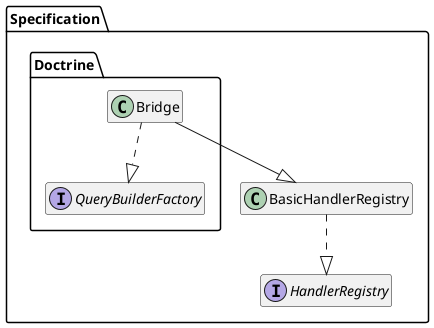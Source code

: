 @startuml

hide empty members

set namespaceSeparator \\

namespace Specification {

    interface HandlerRegistry
    class BasicHandlerRegistry

    BasicHandlerRegistry ..|> HandlerRegistry
}

namespace Specification\\Doctrine {

    interface QueryBuilderFactory {
''        createQueryBuilder(EntityManagerInterface): QueryBuilder
    }

    class Bridge

    Bridge --|> Specification\\BasicHandlerRegistry
    Bridge ..|> QueryBuilderFactory
}

@enduml